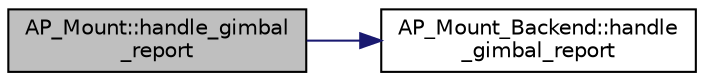 digraph "AP_Mount::handle_gimbal_report"
{
 // INTERACTIVE_SVG=YES
  edge [fontname="Helvetica",fontsize="10",labelfontname="Helvetica",labelfontsize="10"];
  node [fontname="Helvetica",fontsize="10",shape=record];
  rankdir="LR";
  Node1 [label="AP_Mount::handle_gimbal\l_report",height=0.2,width=0.4,color="black", fillcolor="grey75", style="filled" fontcolor="black"];
  Node1 -> Node2 [color="midnightblue",fontsize="10",style="solid",fontname="Helvetica"];
  Node2 [label="AP_Mount_Backend::handle\l_gimbal_report",height=0.2,width=0.4,color="black", fillcolor="white", style="filled",URL="$classAP__Mount__Backend.html#a0a623795006c1c9061d590c5ab3e042e"];
}
